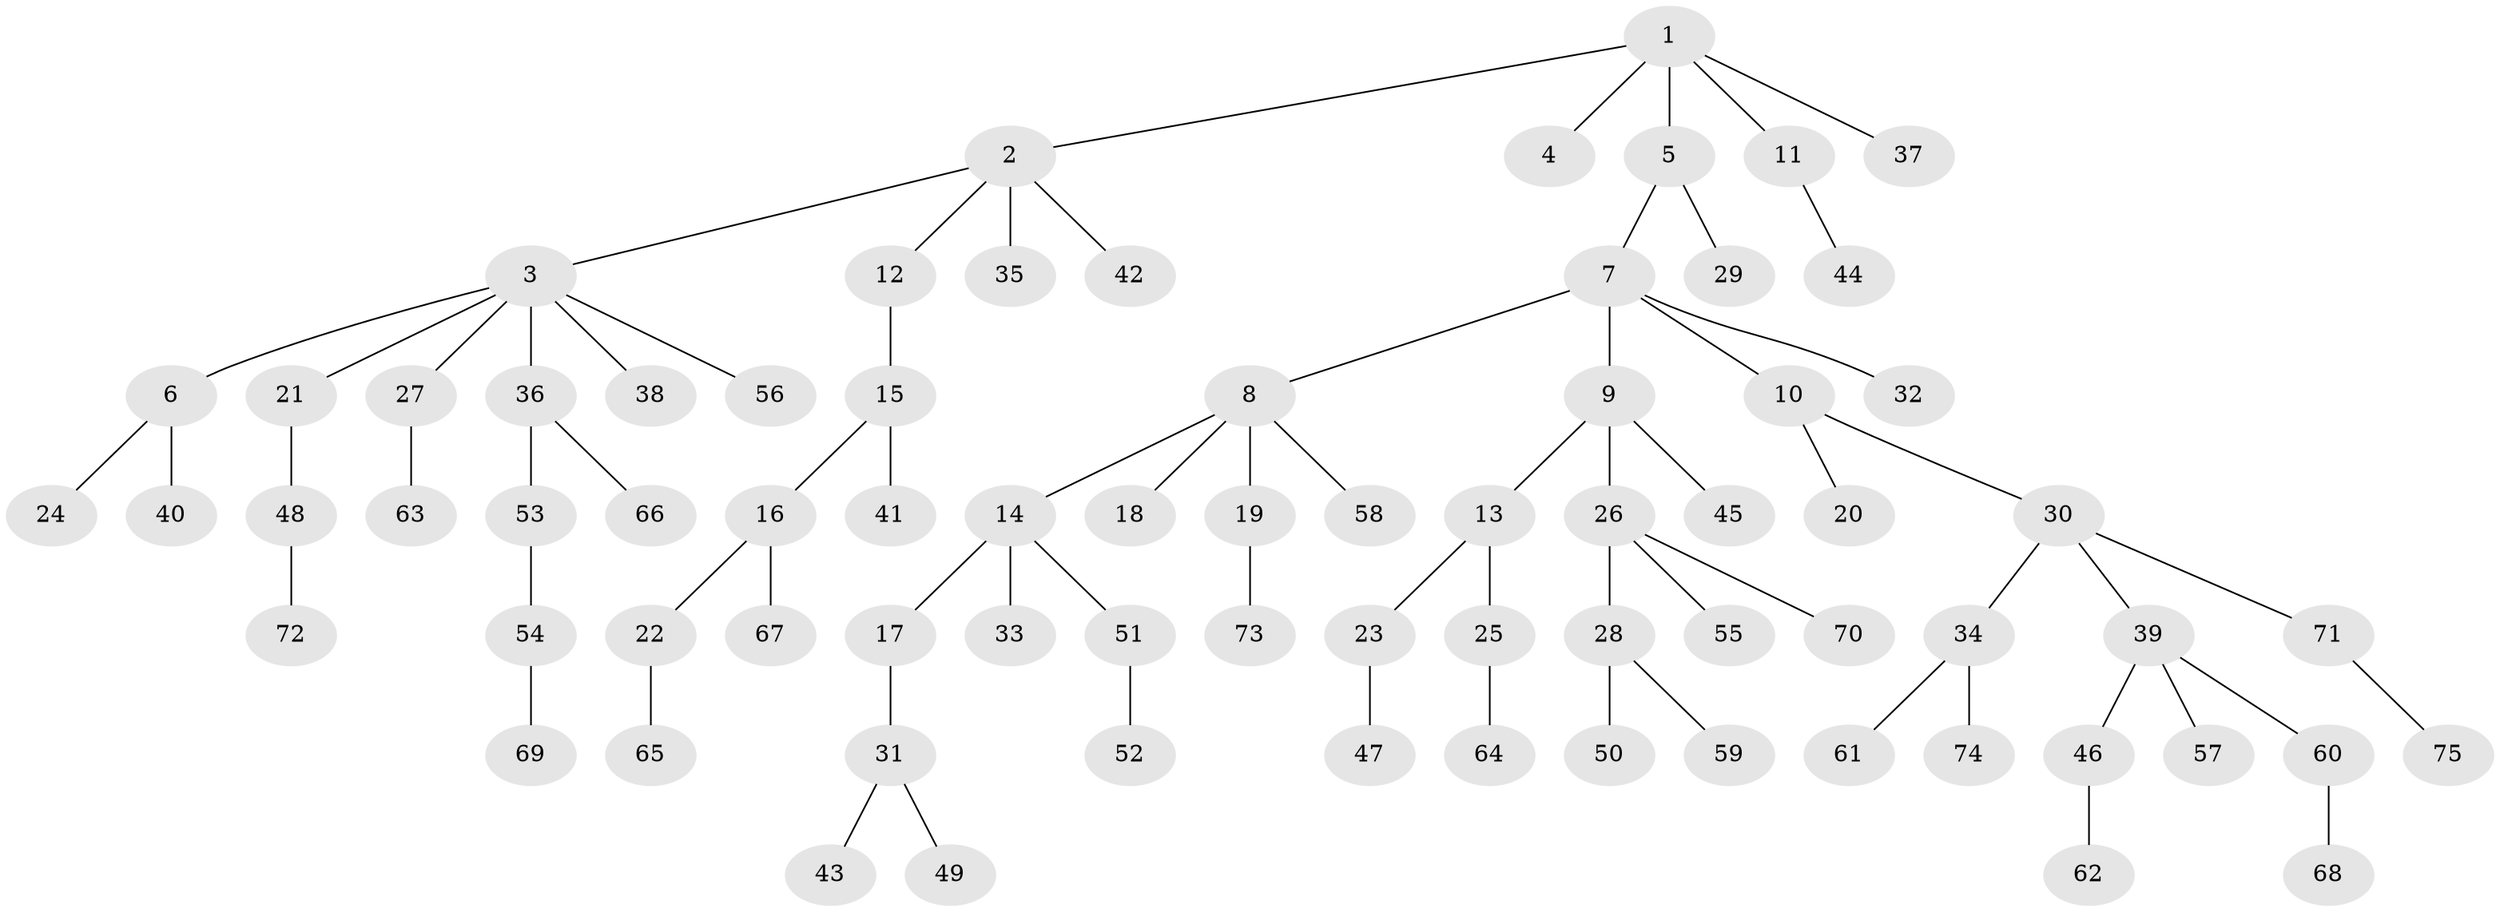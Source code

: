 // coarse degree distribution, {8: 0.02702702702702703, 5: 0.08108108108108109, 1: 0.5945945945945946, 3: 0.13513513513513514, 2: 0.16216216216216217}
// Generated by graph-tools (version 1.1) at 2025/19/03/04/25 18:19:14]
// undirected, 75 vertices, 74 edges
graph export_dot {
graph [start="1"]
  node [color=gray90,style=filled];
  1;
  2;
  3;
  4;
  5;
  6;
  7;
  8;
  9;
  10;
  11;
  12;
  13;
  14;
  15;
  16;
  17;
  18;
  19;
  20;
  21;
  22;
  23;
  24;
  25;
  26;
  27;
  28;
  29;
  30;
  31;
  32;
  33;
  34;
  35;
  36;
  37;
  38;
  39;
  40;
  41;
  42;
  43;
  44;
  45;
  46;
  47;
  48;
  49;
  50;
  51;
  52;
  53;
  54;
  55;
  56;
  57;
  58;
  59;
  60;
  61;
  62;
  63;
  64;
  65;
  66;
  67;
  68;
  69;
  70;
  71;
  72;
  73;
  74;
  75;
  1 -- 2;
  1 -- 4;
  1 -- 5;
  1 -- 11;
  1 -- 37;
  2 -- 3;
  2 -- 12;
  2 -- 35;
  2 -- 42;
  3 -- 6;
  3 -- 21;
  3 -- 27;
  3 -- 36;
  3 -- 38;
  3 -- 56;
  5 -- 7;
  5 -- 29;
  6 -- 24;
  6 -- 40;
  7 -- 8;
  7 -- 9;
  7 -- 10;
  7 -- 32;
  8 -- 14;
  8 -- 18;
  8 -- 19;
  8 -- 58;
  9 -- 13;
  9 -- 26;
  9 -- 45;
  10 -- 20;
  10 -- 30;
  11 -- 44;
  12 -- 15;
  13 -- 23;
  13 -- 25;
  14 -- 17;
  14 -- 33;
  14 -- 51;
  15 -- 16;
  15 -- 41;
  16 -- 22;
  16 -- 67;
  17 -- 31;
  19 -- 73;
  21 -- 48;
  22 -- 65;
  23 -- 47;
  25 -- 64;
  26 -- 28;
  26 -- 55;
  26 -- 70;
  27 -- 63;
  28 -- 50;
  28 -- 59;
  30 -- 34;
  30 -- 39;
  30 -- 71;
  31 -- 43;
  31 -- 49;
  34 -- 61;
  34 -- 74;
  36 -- 53;
  36 -- 66;
  39 -- 46;
  39 -- 57;
  39 -- 60;
  46 -- 62;
  48 -- 72;
  51 -- 52;
  53 -- 54;
  54 -- 69;
  60 -- 68;
  71 -- 75;
}

